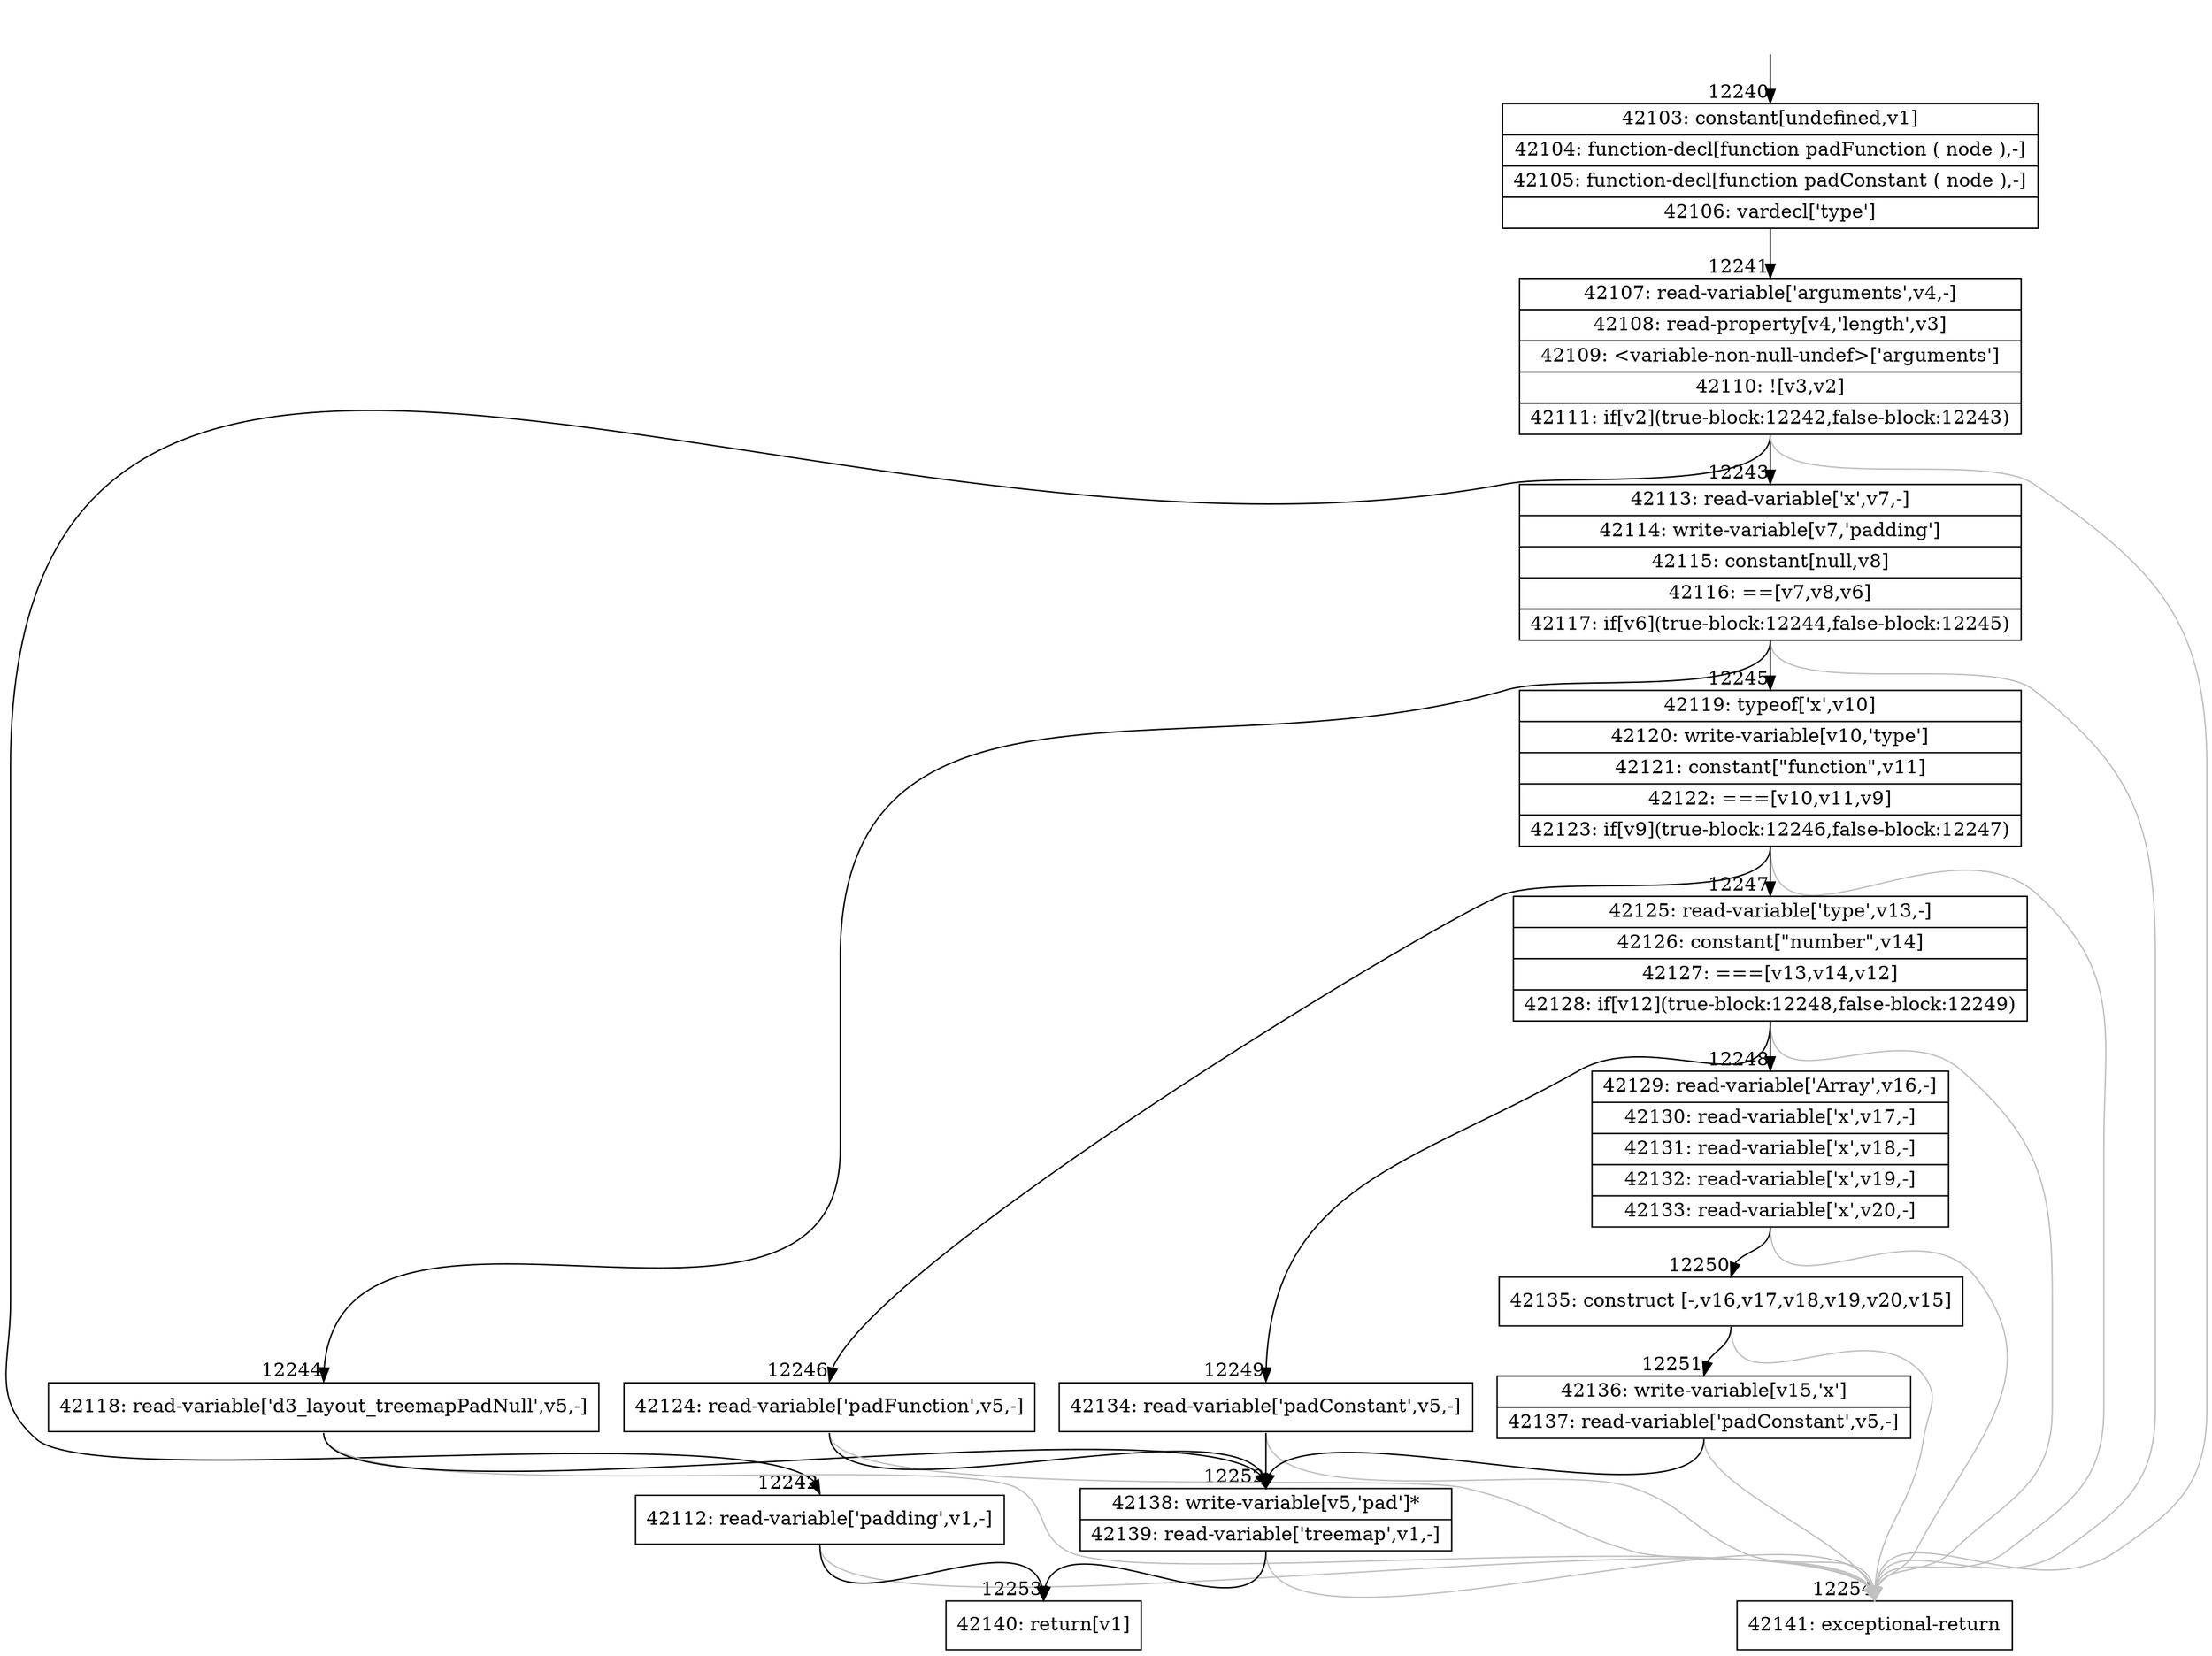 digraph {
rankdir="TD"
BB_entry1123[shape=none,label=""];
BB_entry1123 -> BB12240 [tailport=s, headport=n, headlabel="    12240"]
BB12240 [shape=record label="{42103: constant[undefined,v1]|42104: function-decl[function padFunction ( node ),-]|42105: function-decl[function padConstant ( node ),-]|42106: vardecl['type']}" ] 
BB12240 -> BB12241 [tailport=s, headport=n, headlabel="      12241"]
BB12241 [shape=record label="{42107: read-variable['arguments',v4,-]|42108: read-property[v4,'length',v3]|42109: \<variable-non-null-undef\>['arguments']|42110: ![v3,v2]|42111: if[v2](true-block:12242,false-block:12243)}" ] 
BB12241 -> BB12242 [tailport=s, headport=n, headlabel="      12242"]
BB12241 -> BB12243 [tailport=s, headport=n, headlabel="      12243"]
BB12241 -> BB12254 [tailport=s, headport=n, color=gray, headlabel="      12254"]
BB12242 [shape=record label="{42112: read-variable['padding',v1,-]}" ] 
BB12242 -> BB12253 [tailport=s, headport=n, headlabel="      12253"]
BB12242 -> BB12254 [tailport=s, headport=n, color=gray]
BB12243 [shape=record label="{42113: read-variable['x',v7,-]|42114: write-variable[v7,'padding']|42115: constant[null,v8]|42116: ==[v7,v8,v6]|42117: if[v6](true-block:12244,false-block:12245)}" ] 
BB12243 -> BB12244 [tailport=s, headport=n, headlabel="      12244"]
BB12243 -> BB12245 [tailport=s, headport=n, headlabel="      12245"]
BB12243 -> BB12254 [tailport=s, headport=n, color=gray]
BB12244 [shape=record label="{42118: read-variable['d3_layout_treemapPadNull',v5,-]}" ] 
BB12244 -> BB12252 [tailport=s, headport=n, headlabel="      12252"]
BB12244 -> BB12254 [tailport=s, headport=n, color=gray]
BB12245 [shape=record label="{42119: typeof['x',v10]|42120: write-variable[v10,'type']|42121: constant[\"function\",v11]|42122: ===[v10,v11,v9]|42123: if[v9](true-block:12246,false-block:12247)}" ] 
BB12245 -> BB12246 [tailport=s, headport=n, headlabel="      12246"]
BB12245 -> BB12247 [tailport=s, headport=n, headlabel="      12247"]
BB12245 -> BB12254 [tailport=s, headport=n, color=gray]
BB12246 [shape=record label="{42124: read-variable['padFunction',v5,-]}" ] 
BB12246 -> BB12252 [tailport=s, headport=n]
BB12246 -> BB12254 [tailport=s, headport=n, color=gray]
BB12247 [shape=record label="{42125: read-variable['type',v13,-]|42126: constant[\"number\",v14]|42127: ===[v13,v14,v12]|42128: if[v12](true-block:12248,false-block:12249)}" ] 
BB12247 -> BB12248 [tailport=s, headport=n, headlabel="      12248"]
BB12247 -> BB12249 [tailport=s, headport=n, headlabel="      12249"]
BB12247 -> BB12254 [tailport=s, headport=n, color=gray]
BB12248 [shape=record label="{42129: read-variable['Array',v16,-]|42130: read-variable['x',v17,-]|42131: read-variable['x',v18,-]|42132: read-variable['x',v19,-]|42133: read-variable['x',v20,-]}" ] 
BB12248 -> BB12250 [tailport=s, headport=n, headlabel="      12250"]
BB12248 -> BB12254 [tailport=s, headport=n, color=gray]
BB12249 [shape=record label="{42134: read-variable['padConstant',v5,-]}" ] 
BB12249 -> BB12252 [tailport=s, headport=n]
BB12249 -> BB12254 [tailport=s, headport=n, color=gray]
BB12250 [shape=record label="{42135: construct [-,v16,v17,v18,v19,v20,v15]}" ] 
BB12250 -> BB12251 [tailport=s, headport=n, headlabel="      12251"]
BB12250 -> BB12254 [tailport=s, headport=n, color=gray]
BB12251 [shape=record label="{42136: write-variable[v15,'x']|42137: read-variable['padConstant',v5,-]}" ] 
BB12251 -> BB12252 [tailport=s, headport=n]
BB12251 -> BB12254 [tailport=s, headport=n, color=gray]
BB12252 [shape=record label="{42138: write-variable[v5,'pad']*|42139: read-variable['treemap',v1,-]}" ] 
BB12252 -> BB12253 [tailport=s, headport=n]
BB12252 -> BB12254 [tailport=s, headport=n, color=gray]
BB12253 [shape=record label="{42140: return[v1]}" ] 
BB12254 [shape=record label="{42141: exceptional-return}" ] 
//#$~ 7345
}
